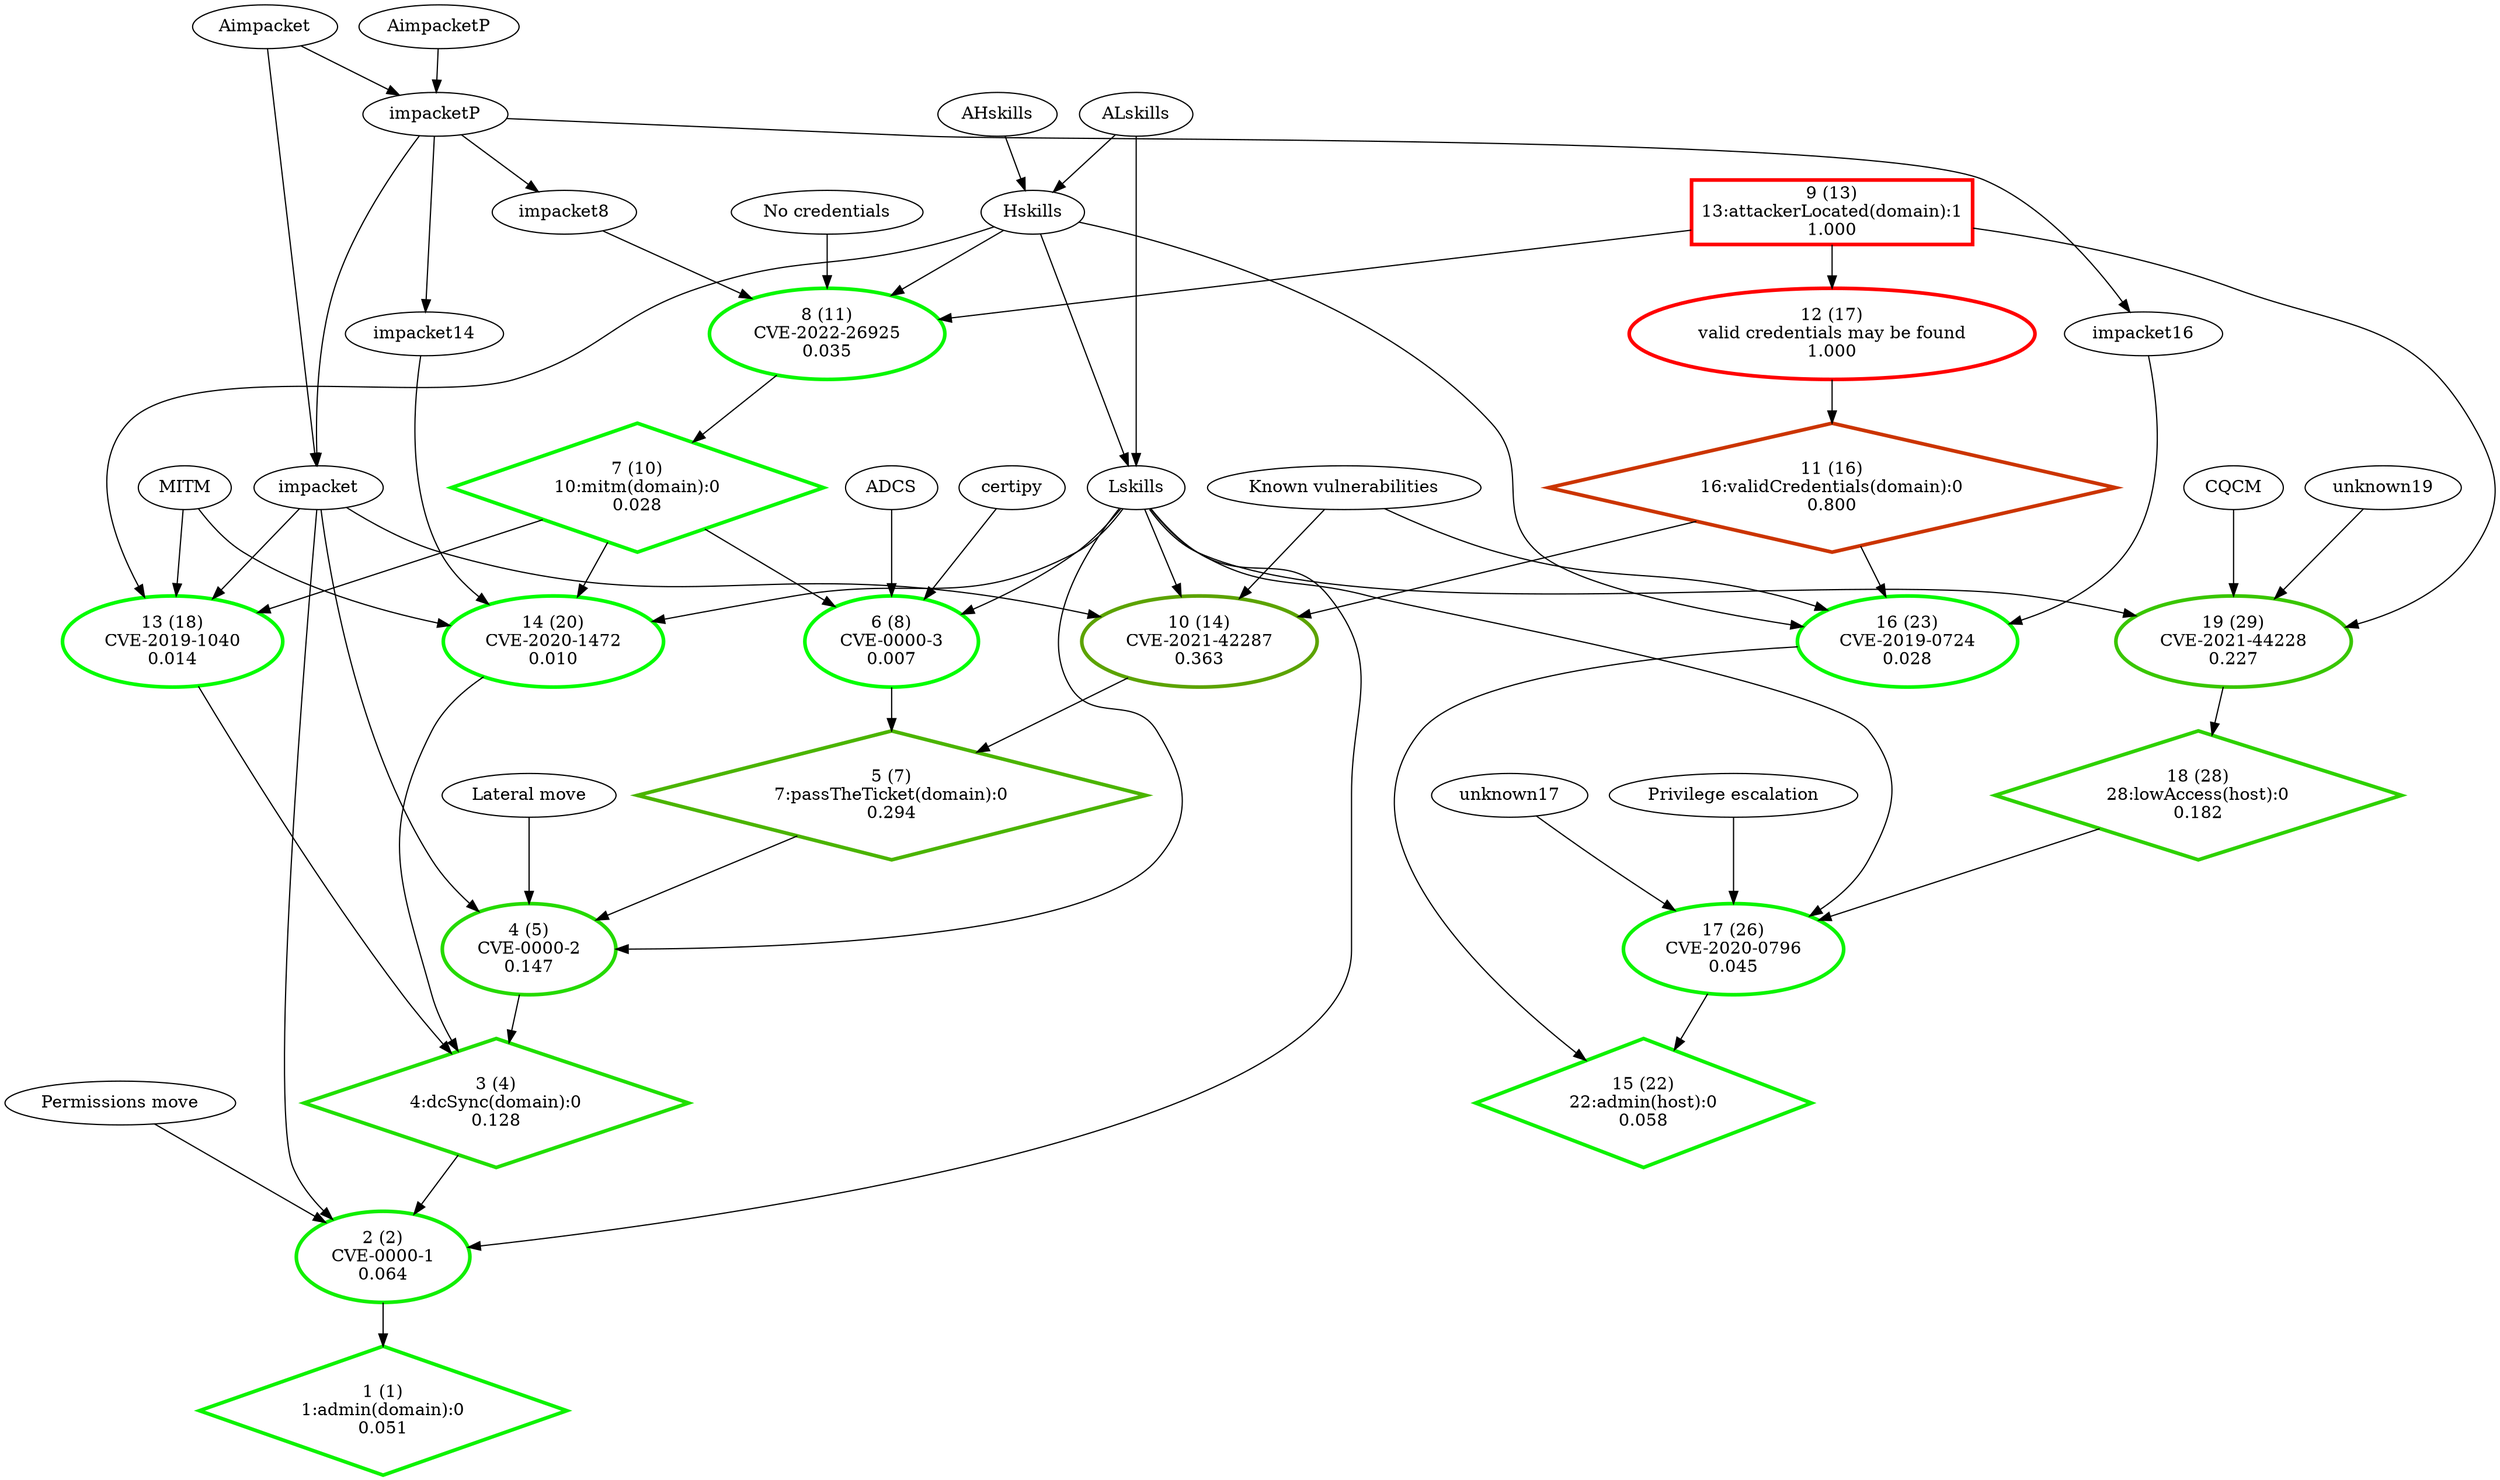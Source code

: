 digraph G {
  1 [label="1 (1)\n1:admin(domain):0\n0.051", color="#0DF200", penwidth=3, shape="diamond"];
  2 [label="2 (2)\nCVE-0000-1\n0.064", color="#10EF00", penwidth=3, shape="ellipse"];
  3 [label="3 (4)\n4:dcSync(domain):0\n0.128", color="#20DF00", penwidth=3, shape="diamond"];
  4 [label="4 (5)\nCVE-0000-2\n0.147", color="#25DA00", penwidth=3, shape="ellipse"];
  5 [label="5 (7)\n7:passTheTicket(domain):0\n0.294", color="#4BB400", penwidth=3, shape="diamond"];
  6 [label="6 (8)\nCVE-0000-3\n0.007", color="#01FE00", penwidth=3, shape="ellipse"];
  7 [label="7 (10)\n10:mitm(domain):0\n0.028", color="#07F800", penwidth=3, shape="diamond"];
  8 [label="8 (11)\nCVE-2022-26925\n0.035", color="#08F700", penwidth=3, shape="ellipse"];
  9 [label="9 (13)\n13:attackerLocated(domain):1\n1.000", color="#FF0000", penwidth=3, shape="box"];
  10 [label="10 (14)\nCVE-2021-42287\n0.363", color="#5CA300", penwidth=3, shape="ellipse"];
  11 [label="11 (16)\n16:validCredentials(domain):0\n0.800", color="#CB3400", penwidth=3, shape="diamond"];
  12 [label="12 (17)\nvalid credentials may be found\n1.000", color="#FF0000", penwidth=3, shape="ellipse"];
  13 [label="13 (18)\nCVE-2019-1040\n0.014", color="#03FC00", penwidth=3, shape="ellipse"];
  14 [label="14 (20)\nCVE-2020-1472\n0.010", color="#02FD00", penwidth=3, shape="ellipse"];
  15 [label="15 (22)\n22:admin(host):0\n0.058", color="#0EF100", penwidth=3, shape="diamond"];
  16 [label="16 (23)\nCVE-2019-0724\n0.028", color="#07F800", penwidth=3, shape="ellipse"];
  17 [label="17 (26)\nCVE-2020-0796\n0.045", color="#0BF400", penwidth=3, shape="ellipse"];
  18 [label="18 (28)\n28:lowAccess(host):0\n0.182", color="#2ED100", penwidth=3, shape="diamond"];
  19 [label="19 (29)\nCVE-2021-44228\n0.227", color="#39C600", penwidth=3, shape="ellipse"];
  "9" -> "8";
  "9" -> "12";
  "9" -> "19";
  "8" -> "7";
  "7" -> "6";
  "7" -> "13";
  "7" -> "14";
  "6" -> "5";
  "5" -> "4";
  "12" -> "11";
  "11" -> "10";
  "11" -> "16";
  "10" -> "5";
  "4" -> "3";
  "3" -> "2";
  "13" -> "3";
  "14" -> "3";
  "2" -> "1";
  "16" -> "15";
  "19" -> "18";
  "18" -> "17";
  "17" -> "15";
  "ALskills" -> "Lskills";
  "ALskills" -> "Hskills";
  "Lskills" -> "2";
  "Lskills" -> "4";
  "Lskills" -> "6";
  "Lskills" -> "10";
  "Lskills" -> "14";
  "Lskills" -> "17";
  "Lskills" -> "19";
  "Hskills" -> "Lskills";
  "Hskills" -> "8";
  "Hskills" -> "13";
  "Hskills" -> "16";
  "AHskills" -> "Hskills";
  "Aimpacket" -> "impacketP";
  "Aimpacket" -> "impacket";
  "impacketP" -> "impacket";
  "impacketP" -> "impacket8";
  "impacketP" -> "impacket14";
  "impacketP" -> "impacket16";
  "impacket" -> "2";
  "impacket" -> "4";
  "impacket" -> "10";
  "impacket" -> "13";
  "AimpacketP" -> "impacketP";
  "Permissions move" -> "2";
  "Lateral move" -> "4";
  "certipy" -> "6";
  "ADCS" -> "6";
  "impacket8" -> "8";
  "No credentials" -> "8";
  "Known vulnerabilities" -> "10";
  "Known vulnerabilities" -> "16";
  "MITM" -> "13";
  "MITM" -> "14";
  "impacket14" -> "14";
  "impacket16" -> "16";
  "unknown17" -> "17";
  "Privilege escalation" -> "17";
  "unknown19" -> "19";
  "CQCM" -> "19";
}